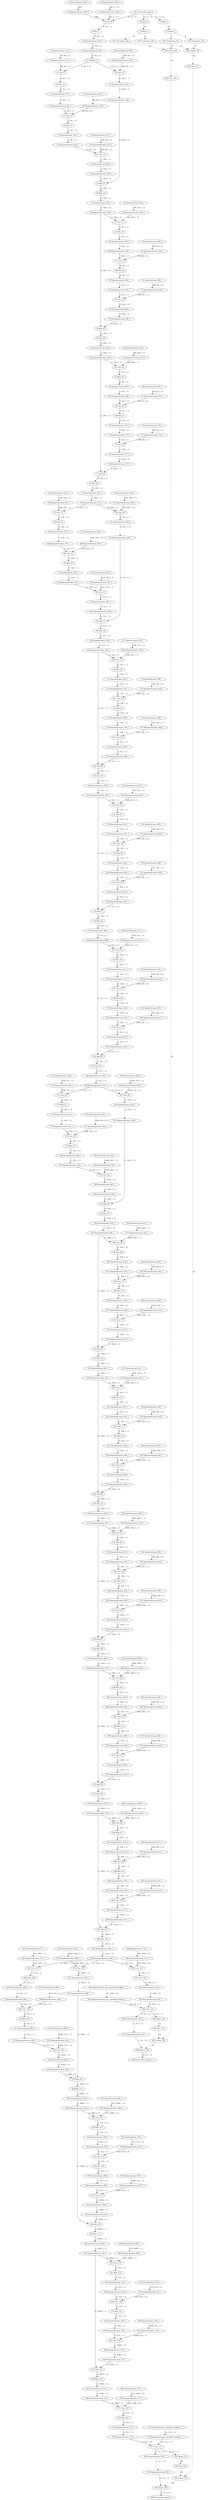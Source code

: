 strict digraph  {
"0 Shape_0" [id=0, type=Shape];
"1 Gather_2" [id=1, type=Gather];
"2 Shape_3" [id=2, type=Shape];
"3 Gather_5" [id=3, type=Gather];
"4 QuantizeLinear_549_1" [id=4, type=QuantizeLinear];
"5 DequantizeLinear_549_1" [id=5, type=DequantizeLinear];
"6 QuantizeLinear_548_1" [id=6, type=QuantizeLinear];
"7 DequantizeLinear_548_1" [id=7, type=DequantizeLinear];
"8 Conv_6" [id=8, type=Conv];
"9 Relu_7" [id=9, type=Relu];
"10 QuantizeLinear_343_1" [id=10, type=QuantizeLinear];
"11 DequantizeLinear_343_1" [id=11, type=DequantizeLinear];
"12 MaxPool_8" [id=12, type=MaxPool];
"13 QuantizeLinear_551_1" [id=13, type=QuantizeLinear];
"14 DequantizeLinear_551_1" [id=14, type=DequantizeLinear];
"15 Conv_9" [id=15, type=Conv];
"16 Relu_10" [id=16, type=Relu];
"17 QuantizeLinear_347_1" [id=17, type=QuantizeLinear];
"18 DequantizeLinear_347_1" [id=18, type=DequantizeLinear];
"19 QuantizeLinear_554_1" [id=19, type=QuantizeLinear];
"20 DequantizeLinear_554_1" [id=20, type=DequantizeLinear];
"21 Conv_11" [id=21, type=Conv];
"22 Relu_12" [id=22, type=Relu];
"23 QuantizeLinear_350_1" [id=23, type=QuantizeLinear];
"24 DequantizeLinear_350_1" [id=24, type=DequantizeLinear];
"25 QuantizeLinear_557_1" [id=25, type=QuantizeLinear];
"26 DequantizeLinear_557_1" [id=26, type=DequantizeLinear];
"27 Conv_13" [id=27, type=Conv];
"28 QuantizeLinear_560_1" [id=28, type=QuantizeLinear];
"29 DequantizeLinear_560_1" [id=29, type=DequantizeLinear];
"30 Conv_14" [id=30, type=Conv];
"31 QuantizeLinear_556_1" [id=31, type=QuantizeLinear];
"32 DequantizeLinear_556_1" [id=32, type=DequantizeLinear];
"33 QuantizeLinear_559_1" [id=33, type=QuantizeLinear];
"34 DequantizeLinear_559_1" [id=34, type=DequantizeLinear];
"35 Add_15" [id=35, type=Add];
"36 Relu_16" [id=36, type=Relu];
"37 QuantizeLinear_356_1" [id=37, type=QuantizeLinear];
"38 DequantizeLinear_356_1" [id=38, type=DequantizeLinear];
"39 QuantizeLinear_563_1" [id=39, type=QuantizeLinear];
"40 DequantizeLinear_563_1" [id=40, type=DequantizeLinear];
"41 Conv_17" [id=41, type=Conv];
"42 Relu_18" [id=42, type=Relu];
"43 QuantizeLinear_359_1" [id=43, type=QuantizeLinear];
"44 DequantizeLinear_359_1" [id=44, type=DequantizeLinear];
"45 QuantizeLinear_566_1" [id=45, type=QuantizeLinear];
"46 DequantizeLinear_566_1" [id=46, type=DequantizeLinear];
"47 Conv_19" [id=47, type=Conv];
"48 Relu_20" [id=48, type=Relu];
"49 QuantizeLinear_362_1" [id=49, type=QuantizeLinear];
"50 DequantizeLinear_362_1" [id=50, type=DequantizeLinear];
"51 QuantizeLinear_569_1" [id=51, type=QuantizeLinear];
"52 DequantizeLinear_569_1" [id=52, type=DequantizeLinear];
"53 Conv_21" [id=53, type=Conv];
"54 QuantizeLinear_568_1" [id=54, type=QuantizeLinear];
"55 DequantizeLinear_568_1" [id=55, type=DequantizeLinear];
"56 Add_22" [id=56, type=Add];
"57 Relu_23" [id=57, type=Relu];
"58 QuantizeLinear_366_1" [id=58, type=QuantizeLinear];
"59 DequantizeLinear_366_1" [id=59, type=DequantizeLinear];
"60 QuantizeLinear_572_1" [id=60, type=QuantizeLinear];
"61 DequantizeLinear_572_1" [id=61, type=DequantizeLinear];
"62 Conv_24" [id=62, type=Conv];
"63 Relu_25" [id=63, type=Relu];
"64 QuantizeLinear_369_1" [id=64, type=QuantizeLinear];
"65 DequantizeLinear_369_1" [id=65, type=DequantizeLinear];
"66 QuantizeLinear_575_1" [id=66, type=QuantizeLinear];
"67 DequantizeLinear_575_1" [id=67, type=DequantizeLinear];
"68 Conv_26" [id=68, type=Conv];
"69 Relu_27" [id=69, type=Relu];
"70 QuantizeLinear_372_1" [id=70, type=QuantizeLinear];
"71 DequantizeLinear_372_1" [id=71, type=DequantizeLinear];
"72 QuantizeLinear_578_1" [id=72, type=QuantizeLinear];
"73 DequantizeLinear_578_1" [id=73, type=DequantizeLinear];
"74 Conv_28" [id=74, type=Conv];
"75 QuantizeLinear_577_1" [id=75, type=QuantizeLinear];
"76 DequantizeLinear_577_1" [id=76, type=DequantizeLinear];
"77 Add_29" [id=77, type=Add];
"78 Relu_30" [id=78, type=Relu];
"79 QuantizeLinear_376_1" [id=79, type=QuantizeLinear];
"80 DequantizeLinear_376_1" [id=80, type=DequantizeLinear];
"81 QuantizeLinear_581_1" [id=81, type=QuantizeLinear];
"82 DequantizeLinear_581_1" [id=82, type=DequantizeLinear];
"83 Conv_31" [id=83, type=Conv];
"84 Relu_32" [id=84, type=Relu];
"85 QuantizeLinear_379_1" [id=85, type=QuantizeLinear];
"86 DequantizeLinear_379_1" [id=86, type=DequantizeLinear];
"87 QuantizeLinear_584_1" [id=87, type=QuantizeLinear];
"88 DequantizeLinear_584_1" [id=88, type=DequantizeLinear];
"89 Conv_33" [id=89, type=Conv];
"90 Relu_34" [id=90, type=Relu];
"91 QuantizeLinear_382_1" [id=91, type=QuantizeLinear];
"92 DequantizeLinear_382_1" [id=92, type=DequantizeLinear];
"93 QuantizeLinear_587_1" [id=93, type=QuantizeLinear];
"94 DequantizeLinear_587_1" [id=94, type=DequantizeLinear];
"95 Conv_35" [id=95, type=Conv];
"96 QuantizeLinear_590_1" [id=96, type=QuantizeLinear];
"97 DequantizeLinear_590_1" [id=97, type=DequantizeLinear];
"98 Conv_36" [id=98, type=Conv];
"99 QuantizeLinear_586_1" [id=99, type=QuantizeLinear];
"100 DequantizeLinear_586_1" [id=100, type=DequantizeLinear];
"101 QuantizeLinear_589_1" [id=101, type=QuantizeLinear];
"102 DequantizeLinear_589_1" [id=102, type=DequantizeLinear];
"103 Add_37" [id=103, type=Add];
"104 Relu_38" [id=104, type=Relu];
"105 QuantizeLinear_388_1" [id=105, type=QuantizeLinear];
"106 DequantizeLinear_388_1" [id=106, type=DequantizeLinear];
"107 QuantizeLinear_593_1" [id=107, type=QuantizeLinear];
"108 DequantizeLinear_593_1" [id=108, type=DequantizeLinear];
"109 Conv_39" [id=109, type=Conv];
"110 Relu_40" [id=110, type=Relu];
"111 QuantizeLinear_391_1" [id=111, type=QuantizeLinear];
"112 DequantizeLinear_391_1" [id=112, type=DequantizeLinear];
"113 QuantizeLinear_596_1" [id=113, type=QuantizeLinear];
"114 DequantizeLinear_596_1" [id=114, type=DequantizeLinear];
"115 Conv_41" [id=115, type=Conv];
"116 Relu_42" [id=116, type=Relu];
"117 QuantizeLinear_394_1" [id=117, type=QuantizeLinear];
"118 DequantizeLinear_394_1" [id=118, type=DequantizeLinear];
"119 QuantizeLinear_599_1" [id=119, type=QuantizeLinear];
"120 DequantizeLinear_599_1" [id=120, type=DequantizeLinear];
"121 Conv_43" [id=121, type=Conv];
"122 QuantizeLinear_598_1" [id=122, type=QuantizeLinear];
"123 DequantizeLinear_598_1" [id=123, type=DequantizeLinear];
"124 Add_44" [id=124, type=Add];
"125 Relu_45" [id=125, type=Relu];
"126 QuantizeLinear_398_1" [id=126, type=QuantizeLinear];
"127 DequantizeLinear_398_1" [id=127, type=DequantizeLinear];
"128 QuantizeLinear_602_1" [id=128, type=QuantizeLinear];
"129 DequantizeLinear_602_1" [id=129, type=DequantizeLinear];
"130 Conv_46" [id=130, type=Conv];
"131 Relu_47" [id=131, type=Relu];
"132 QuantizeLinear_401_1" [id=132, type=QuantizeLinear];
"133 DequantizeLinear_401_1" [id=133, type=DequantizeLinear];
"134 QuantizeLinear_605_1" [id=134, type=QuantizeLinear];
"135 DequantizeLinear_605_1" [id=135, type=DequantizeLinear];
"136 Conv_48" [id=136, type=Conv];
"137 Relu_49" [id=137, type=Relu];
"138 QuantizeLinear_404_1" [id=138, type=QuantizeLinear];
"139 DequantizeLinear_404_1" [id=139, type=DequantizeLinear];
"140 QuantizeLinear_608_1" [id=140, type=QuantizeLinear];
"141 DequantizeLinear_608_1" [id=141, type=DequantizeLinear];
"142 Conv_50" [id=142, type=Conv];
"143 QuantizeLinear_607_1" [id=143, type=QuantizeLinear];
"144 DequantizeLinear_607_1" [id=144, type=DequantizeLinear];
"145 Add_51" [id=145, type=Add];
"146 Relu_52" [id=146, type=Relu];
"147 QuantizeLinear_408_1" [id=147, type=QuantizeLinear];
"148 DequantizeLinear_408_1" [id=148, type=DequantizeLinear];
"149 QuantizeLinear_611_1" [id=149, type=QuantizeLinear];
"150 DequantizeLinear_611_1" [id=150, type=DequantizeLinear];
"151 Conv_53" [id=151, type=Conv];
"152 Relu_54" [id=152, type=Relu];
"153 QuantizeLinear_411_1" [id=153, type=QuantizeLinear];
"154 DequantizeLinear_411_1" [id=154, type=DequantizeLinear];
"155 QuantizeLinear_614_1" [id=155, type=QuantizeLinear];
"156 DequantizeLinear_614_1" [id=156, type=DequantizeLinear];
"157 Conv_55" [id=157, type=Conv];
"158 Relu_56" [id=158, type=Relu];
"159 QuantizeLinear_414_1" [id=159, type=QuantizeLinear];
"160 DequantizeLinear_414_1" [id=160, type=DequantizeLinear];
"161 QuantizeLinear_617_1" [id=161, type=QuantizeLinear];
"162 DequantizeLinear_617_1" [id=162, type=DequantizeLinear];
"163 Conv_57" [id=163, type=Conv];
"164 QuantizeLinear_616_1" [id=164, type=QuantizeLinear];
"165 DequantizeLinear_616_1" [id=165, type=DequantizeLinear];
"166 Add_58" [id=166, type=Add];
"167 Relu_59" [id=167, type=Relu];
"168 QuantizeLinear_418_1" [id=168, type=QuantizeLinear];
"169 DequantizeLinear_418_1" [id=169, type=DequantizeLinear];
"170 QuantizeLinear_620_1" [id=170, type=QuantizeLinear];
"171 DequantizeLinear_620_1" [id=171, type=DequantizeLinear];
"172 Conv_60" [id=172, type=Conv];
"173 Relu_61" [id=173, type=Relu];
"174 QuantizeLinear_421_1" [id=174, type=QuantizeLinear];
"175 DequantizeLinear_421_1" [id=175, type=DequantizeLinear];
"176 QuantizeLinear_623_1" [id=176, type=QuantizeLinear];
"177 DequantizeLinear_623_1" [id=177, type=DequantizeLinear];
"178 Conv_62" [id=178, type=Conv];
"179 Relu_63" [id=179, type=Relu];
"180 QuantizeLinear_424_1" [id=180, type=QuantizeLinear];
"181 DequantizeLinear_424_1" [id=181, type=DequantizeLinear];
"182 QuantizeLinear_626_1" [id=182, type=QuantizeLinear];
"183 DequantizeLinear_626_1" [id=183, type=DequantizeLinear];
"184 Conv_64" [id=184, type=Conv];
"185 QuantizeLinear_629_1" [id=185, type=QuantizeLinear];
"186 DequantizeLinear_629_1" [id=186, type=DequantizeLinear];
"187 Conv_65" [id=187, type=Conv];
"188 QuantizeLinear_625_1" [id=188, type=QuantizeLinear];
"189 DequantizeLinear_625_1" [id=189, type=DequantizeLinear];
"190 QuantizeLinear_628_1" [id=190, type=QuantizeLinear];
"191 DequantizeLinear_628_1" [id=191, type=DequantizeLinear];
"192 Add_66" [id=192, type=Add];
"193 Relu_67" [id=193, type=Relu];
"194 QuantizeLinear_430_1" [id=194, type=QuantizeLinear];
"195 DequantizeLinear_430_1" [id=195, type=DequantizeLinear];
"196 QuantizeLinear_632_1" [id=196, type=QuantizeLinear];
"197 DequantizeLinear_632_1" [id=197, type=DequantizeLinear];
"198 Conv_68" [id=198, type=Conv];
"199 Relu_69" [id=199, type=Relu];
"200 QuantizeLinear_433_1" [id=200, type=QuantizeLinear];
"201 DequantizeLinear_433_1" [id=201, type=DequantizeLinear];
"202 QuantizeLinear_635_1" [id=202, type=QuantizeLinear];
"203 DequantizeLinear_635_1" [id=203, type=DequantizeLinear];
"204 Conv_70" [id=204, type=Conv];
"205 Relu_71" [id=205, type=Relu];
"206 QuantizeLinear_436_1" [id=206, type=QuantizeLinear];
"207 DequantizeLinear_436_1" [id=207, type=DequantizeLinear];
"208 QuantizeLinear_638_1" [id=208, type=QuantizeLinear];
"209 DequantizeLinear_638_1" [id=209, type=DequantizeLinear];
"210 Conv_72" [id=210, type=Conv];
"211 QuantizeLinear_637_1" [id=211, type=QuantizeLinear];
"212 DequantizeLinear_637_1" [id=212, type=DequantizeLinear];
"213 Add_73" [id=213, type=Add];
"214 Relu_74" [id=214, type=Relu];
"215 QuantizeLinear_440_1" [id=215, type=QuantizeLinear];
"216 DequantizeLinear_440_1" [id=216, type=DequantizeLinear];
"217 QuantizeLinear_641_1" [id=217, type=QuantizeLinear];
"218 DequantizeLinear_641_1" [id=218, type=DequantizeLinear];
"219 Conv_75" [id=219, type=Conv];
"220 Relu_76" [id=220, type=Relu];
"221 QuantizeLinear_443_1" [id=221, type=QuantizeLinear];
"222 DequantizeLinear_443_1" [id=222, type=DequantizeLinear];
"223 QuantizeLinear_644_1" [id=223, type=QuantizeLinear];
"224 DequantizeLinear_644_1" [id=224, type=DequantizeLinear];
"225 Conv_77" [id=225, type=Conv];
"226 Relu_78" [id=226, type=Relu];
"227 QuantizeLinear_446_1" [id=227, type=QuantizeLinear];
"228 DequantizeLinear_446_1" [id=228, type=DequantizeLinear];
"229 QuantizeLinear_647_1" [id=229, type=QuantizeLinear];
"230 DequantizeLinear_647_1" [id=230, type=DequantizeLinear];
"231 Conv_79" [id=231, type=Conv];
"232 QuantizeLinear_646_1" [id=232, type=QuantizeLinear];
"233 DequantizeLinear_646_1" [id=233, type=DequantizeLinear];
"234 Add_80" [id=234, type=Add];
"235 Relu_81" [id=235, type=Relu];
"236 QuantizeLinear_450_1" [id=236, type=QuantizeLinear];
"237 DequantizeLinear_450_1" [id=237, type=DequantizeLinear];
"238 QuantizeLinear_650_1" [id=238, type=QuantizeLinear];
"239 DequantizeLinear_650_1" [id=239, type=DequantizeLinear];
"240 Conv_82" [id=240, type=Conv];
"241 Relu_83" [id=241, type=Relu];
"242 QuantizeLinear_453_1" [id=242, type=QuantizeLinear];
"243 DequantizeLinear_453_1" [id=243, type=DequantizeLinear];
"244 QuantizeLinear_653_1" [id=244, type=QuantizeLinear];
"245 DequantizeLinear_653_1" [id=245, type=DequantizeLinear];
"246 Conv_84" [id=246, type=Conv];
"247 Relu_85" [id=247, type=Relu];
"248 QuantizeLinear_456_1" [id=248, type=QuantizeLinear];
"249 DequantizeLinear_456_1" [id=249, type=DequantizeLinear];
"250 QuantizeLinear_656_1" [id=250, type=QuantizeLinear];
"251 DequantizeLinear_656_1" [id=251, type=DequantizeLinear];
"252 Conv_86" [id=252, type=Conv];
"253 QuantizeLinear_655_1" [id=253, type=QuantizeLinear];
"254 DequantizeLinear_655_1" [id=254, type=DequantizeLinear];
"255 Add_87" [id=255, type=Add];
"256 Relu_88" [id=256, type=Relu];
"257 QuantizeLinear_460_1" [id=257, type=QuantizeLinear];
"258 DequantizeLinear_460_1" [id=258, type=DequantizeLinear];
"259 QuantizeLinear_659_1" [id=259, type=QuantizeLinear];
"260 DequantizeLinear_659_1" [id=260, type=DequantizeLinear];
"261 Conv_89" [id=261, type=Conv];
"262 Relu_90" [id=262, type=Relu];
"263 QuantizeLinear_463_1" [id=263, type=QuantizeLinear];
"264 DequantizeLinear_463_1" [id=264, type=DequantizeLinear];
"265 QuantizeLinear_662_1" [id=265, type=QuantizeLinear];
"266 DequantizeLinear_662_1" [id=266, type=DequantizeLinear];
"267 Conv_91" [id=267, type=Conv];
"268 Relu_92" [id=268, type=Relu];
"269 QuantizeLinear_466_1" [id=269, type=QuantizeLinear];
"270 DequantizeLinear_466_1" [id=270, type=DequantizeLinear];
"271 QuantizeLinear_665_1" [id=271, type=QuantizeLinear];
"272 DequantizeLinear_665_1" [id=272, type=DequantizeLinear];
"273 Conv_93" [id=273, type=Conv];
"274 QuantizeLinear_664_1" [id=274, type=QuantizeLinear];
"275 DequantizeLinear_664_1" [id=275, type=DequantizeLinear];
"276 Add_94" [id=276, type=Add];
"277 Relu_95" [id=277, type=Relu];
"278 QuantizeLinear_470_1" [id=278, type=QuantizeLinear];
"279 DequantizeLinear_470_1" [id=279, type=DequantizeLinear];
"280 QuantizeLinear_668_1" [id=280, type=QuantizeLinear];
"281 DequantizeLinear_668_1" [id=281, type=DequantizeLinear];
"282 Conv_96" [id=282, type=Conv];
"283 Relu_97" [id=283, type=Relu];
"284 QuantizeLinear_473_1" [id=284, type=QuantizeLinear];
"285 DequantizeLinear_473_1" [id=285, type=DequantizeLinear];
"286 QuantizeLinear_671_1" [id=286, type=QuantizeLinear];
"287 DequantizeLinear_671_1" [id=287, type=DequantizeLinear];
"288 Conv_98" [id=288, type=Conv];
"289 Relu_99" [id=289, type=Relu];
"290 QuantizeLinear_476_1" [id=290, type=QuantizeLinear];
"291 DequantizeLinear_476_1" [id=291, type=DequantizeLinear];
"292 QuantizeLinear_674_1" [id=292, type=QuantizeLinear];
"293 DequantizeLinear_674_1" [id=293, type=DequantizeLinear];
"294 Conv_100" [id=294, type=Conv];
"295 QuantizeLinear_673_1" [id=295, type=QuantizeLinear];
"296 DequantizeLinear_673_1" [id=296, type=DequantizeLinear];
"297 Add_101" [id=297, type=Add];
"298 Relu_102" [id=298, type=Relu];
"299 QuantizeLinear_480_1" [id=299, type=QuantizeLinear];
"300 DequantizeLinear_480_1" [id=300, type=DequantizeLinear];
"301 QuantizeLinear_677_1" [id=301, type=QuantizeLinear];
"302 DequantizeLinear_677_1" [id=302, type=DequantizeLinear];
"303 Conv_103" [id=303, type=Conv];
"304 Relu_104" [id=304, type=Relu];
"305 QuantizeLinear_483_1" [id=305, type=QuantizeLinear];
"306 DequantizeLinear_483_1" [id=306, type=DequantizeLinear];
"307 QuantizeLinear_680_1" [id=307, type=QuantizeLinear];
"308 DequantizeLinear_680_1" [id=308, type=DequantizeLinear];
"309 Conv_105" [id=309, type=Conv];
"310 Relu_106" [id=310, type=Relu];
"311 QuantizeLinear_486_1" [id=311, type=QuantizeLinear];
"312 DequantizeLinear_486_1" [id=312, type=DequantizeLinear];
"313 QuantizeLinear_683_1" [id=313, type=QuantizeLinear];
"314 DequantizeLinear_683_1" [id=314, type=DequantizeLinear];
"315 Conv_107" [id=315, type=Conv];
"316 QuantizeLinear_686_1" [id=316, type=QuantizeLinear];
"317 DequantizeLinear_686_1" [id=317, type=DequantizeLinear];
"318 Conv_108" [id=318, type=Conv];
"319 QuantizeLinear_682_1" [id=319, type=QuantizeLinear];
"320 DequantizeLinear_682_1" [id=320, type=DequantizeLinear];
"321 QuantizeLinear_685_1" [id=321, type=QuantizeLinear];
"322 DequantizeLinear_685_1" [id=322, type=DequantizeLinear];
"323 Add_109" [id=323, type=Add];
"324 Relu_110" [id=324, type=Relu];
"325 QuantizeLinear_492_1" [id=325, type=QuantizeLinear];
"326 DequantizeLinear_492_1" [id=326, type=DequantizeLinear];
"327 QuantizeLinear_689_1" [id=327, type=QuantizeLinear];
"328 DequantizeLinear_689_1" [id=328, type=DequantizeLinear];
"329 Conv_111" [id=329, type=Conv];
"330 Relu_112" [id=330, type=Relu];
"331 QuantizeLinear_495_1" [id=331, type=QuantizeLinear];
"332 DequantizeLinear_495_1" [id=332, type=DequantizeLinear];
"333 QuantizeLinear_692_1" [id=333, type=QuantizeLinear];
"334 DequantizeLinear_692_1" [id=334, type=DequantizeLinear];
"335 Conv_113" [id=335, type=Conv];
"336 Relu_114" [id=336, type=Relu];
"337 QuantizeLinear_498_1" [id=337, type=QuantizeLinear];
"338 DequantizeLinear_498_1" [id=338, type=DequantizeLinear];
"339 QuantizeLinear_695_1" [id=339, type=QuantizeLinear];
"340 DequantizeLinear_695_1" [id=340, type=DequantizeLinear];
"341 Conv_115" [id=341, type=Conv];
"342 QuantizeLinear_694_1" [id=342, type=QuantizeLinear];
"343 DequantizeLinear_694_1" [id=343, type=DequantizeLinear];
"344 Add_116" [id=344, type=Add];
"345 Relu_117" [id=345, type=Relu];
"346 QuantizeLinear_502_1" [id=346, type=QuantizeLinear];
"347 DequantizeLinear_502_1" [id=347, type=DequantizeLinear];
"348 QuantizeLinear_698_1" [id=348, type=QuantizeLinear];
"349 DequantizeLinear_698_1" [id=349, type=DequantizeLinear];
"350 Conv_118" [id=350, type=Conv];
"351 Relu_119" [id=351, type=Relu];
"352 QuantizeLinear_505_1" [id=352, type=QuantizeLinear];
"353 DequantizeLinear_505_1" [id=353, type=DequantizeLinear];
"354 QuantizeLinear_701_1" [id=354, type=QuantizeLinear];
"355 DequantizeLinear_701_1" [id=355, type=DequantizeLinear];
"356 Conv_120" [id=356, type=Conv];
"357 Relu_121" [id=357, type=Relu];
"358 QuantizeLinear_508_1" [id=358, type=QuantizeLinear];
"359 DequantizeLinear_508_1" [id=359, type=DequantizeLinear];
"360 QuantizeLinear_704_1" [id=360, type=QuantizeLinear];
"361 DequantizeLinear_704_1" [id=361, type=DequantizeLinear];
"362 Conv_122" [id=362, type=Conv];
"363 QuantizeLinear_703_1" [id=363, type=QuantizeLinear];
"364 DequantizeLinear_703_1" [id=364, type=DequantizeLinear];
"365 Add_123" [id=365, type=Add];
"366 Relu_124" [id=366, type=Relu];
"367 QuantizeLinear_512_1" [id=367, type=QuantizeLinear];
"368 DequantizeLinear_512_1" [id=368, type=DequantizeLinear];
"369 QuantizeLinear_707_1" [id=369, type=QuantizeLinear];
"370 DequantizeLinear_707_1" [id=370, type=DequantizeLinear];
"371 Conv_125" [id=371, type=Conv];
"372 Relu_126" [id=372, type=Relu];
"373 QuantizeLinear_515_1" [id=373, type=QuantizeLinear];
"374 DequantizeLinear_515_1" [id=374, type=DequantizeLinear];
"375 QuantizeLinear_classifier.4.weight_1" [id=375, type=QuantizeLinear];
"376 DequantizeLinear_classifier.4.weight_1" [id=376, type=DequantizeLinear];
"377 Conv_127" [id=377, type=Conv];
"378 Unsqueeze_128" [id=378, type=Unsqueeze];
"379 Unsqueeze_129" [id=379, type=Unsqueeze];
"380 Concat_130" [id=380, type=Concat];
"381 QuantizeLinear_516_1" [id=381, type=QuantizeLinear];
"382 DequantizeLinear_516_1" [id=382, type=DequantizeLinear];
"383 Shape_132" [id=383, type=Shape];
"384 Slice_136" [id=384, type=Slice];
"385 Cast_137" [id=385, type=Cast];
"386 Concat_138" [id=386, type=Concat];
"387 Resize_140" [id=387, type=Resize];
"388 QuantizeLinear_710_1" [id=388, type=QuantizeLinear];
"389 DequantizeLinear_710_1" [id=389, type=DequantizeLinear];
"390 Conv_141" [id=390, type=Conv];
"391 Relu_142" [id=391, type=Relu];
"392 QuantizeLinear_532_1" [id=392, type=QuantizeLinear];
"393 DequantizeLinear_532_1" [id=393, type=DequantizeLinear];
"394 QuantizeLinear_aux_classifier.4.weight_1" [id=394, type=QuantizeLinear];
"395 DequantizeLinear_aux_classifier.4.weight_1" [id=395, type=DequantizeLinear];
"396 Conv_143" [id=396, type=Conv];
"397 Unsqueeze_144" [id=397, type=Unsqueeze];
"398 Unsqueeze_145" [id=398, type=Unsqueeze];
"399 Concat_146" [id=399, type=Concat];
"400 QuantizeLinear_533_1" [id=400, type=QuantizeLinear];
"401 DequantizeLinear_533_1" [id=401, type=DequantizeLinear];
"402 Shape_148" [id=402, type=Shape];
"403 Slice_152" [id=403, type=Slice];
"404 Cast_153" [id=404, type=Cast];
"405 Concat_154" [id=405, type=Concat];
"406 Resize_156" [id=406, type=Resize];
"407 nncf_model_input_0" [id=407, type=nncf_model_input];
"408 nncf_model_output_0" [id=408, type=nncf_model_output];
"409 nncf_model_output_1" [id=409, type=nncf_model_output];
"0 Shape_0" -> "1 Gather_2"  [label="[4]", style=dashed];
"1 Gather_2" -> "378 Unsqueeze_128"  [label="[]", style=dashed];
"1 Gather_2" -> "397 Unsqueeze_144"  [label="[]", style=dashed];
"2 Shape_3" -> "3 Gather_5"  [label="[4]", style=dashed];
"3 Gather_5" -> "379 Unsqueeze_129"  [label="[]", style=dashed];
"3 Gather_5" -> "398 Unsqueeze_145"  [label="[]", style=dashed];
"4 QuantizeLinear_549_1" -> "5 DequantizeLinear_549_1"  [label="[64]", style=dashed];
"5 DequantizeLinear_549_1" -> "8 Conv_6"  [label="[64]", style=solid];
"6 QuantizeLinear_548_1" -> "7 DequantizeLinear_548_1"  [label="[64, 3, 7, 7]", style=dashed];
"7 DequantizeLinear_548_1" -> "8 Conv_6"  [label="[64, 3, 7, 7]", style=solid];
"8 Conv_6" -> "9 Relu_7"  [label="[1, 64, 1, 1]", style=solid];
"9 Relu_7" -> "10 QuantizeLinear_343_1"  [label="[1, 64, 1, 1]", style=solid];
"10 QuantizeLinear_343_1" -> "11 DequantizeLinear_343_1"  [label="[1, 64, 1, 1]", style=dashed];
"11 DequantizeLinear_343_1" -> "12 MaxPool_8"  [label="[1, 64, 1, 1]", style=solid];
"12 MaxPool_8" -> "15 Conv_9"  [label="[1, 64, 1, 1]", style=solid];
"12 MaxPool_8" -> "30 Conv_14"  [label="[1, 64, 1, 1]", style=solid];
"13 QuantizeLinear_551_1" -> "14 DequantizeLinear_551_1"  [label="[64, 64, 1, 1]", style=dashed];
"14 DequantizeLinear_551_1" -> "15 Conv_9"  [label="[64, 64, 1, 1]", style=solid];
"15 Conv_9" -> "16 Relu_10"  [label="[1, 64, 1, 1]", style=solid];
"16 Relu_10" -> "17 QuantizeLinear_347_1"  [label="[1, 64, 1, 1]", style=solid];
"17 QuantizeLinear_347_1" -> "18 DequantizeLinear_347_1"  [label="[1, 64, 1, 1]", style=dashed];
"18 DequantizeLinear_347_1" -> "21 Conv_11"  [label="[1, 64, 1, 1]", style=solid];
"19 QuantizeLinear_554_1" -> "20 DequantizeLinear_554_1"  [label="[64, 64, 3, 3]", style=dashed];
"20 DequantizeLinear_554_1" -> "21 Conv_11"  [label="[64, 64, 3, 3]", style=solid];
"21 Conv_11" -> "22 Relu_12"  [label="[1, 64, 1, 1]", style=solid];
"22 Relu_12" -> "23 QuantizeLinear_350_1"  [label="[1, 64, 1, 1]", style=solid];
"23 QuantizeLinear_350_1" -> "24 DequantizeLinear_350_1"  [label="[1, 64, 1, 1]", style=dashed];
"24 DequantizeLinear_350_1" -> "27 Conv_13"  [label="[1, 64, 1, 1]", style=solid];
"25 QuantizeLinear_557_1" -> "26 DequantizeLinear_557_1"  [label="[256, 64, 1, 1]", style=dashed];
"26 DequantizeLinear_557_1" -> "27 Conv_13"  [label="[256, 64, 1, 1]", style=solid];
"27 Conv_13" -> "31 QuantizeLinear_556_1"  [label="[1, 256, 1, 1]", style=solid];
"28 QuantizeLinear_560_1" -> "29 DequantizeLinear_560_1"  [label="[256, 64, 1, 1]", style=dashed];
"29 DequantizeLinear_560_1" -> "30 Conv_14"  [label="[256, 64, 1, 1]", style=solid];
"30 Conv_14" -> "33 QuantizeLinear_559_1"  [label="[1, 256, 1, 1]", style=solid];
"31 QuantizeLinear_556_1" -> "32 DequantizeLinear_556_1"  [label="[1, 256, 1, 1]", style=dashed];
"32 DequantizeLinear_556_1" -> "35 Add_15"  [label="[1, 256, 1, 1]", style=solid];
"33 QuantizeLinear_559_1" -> "34 DequantizeLinear_559_1"  [label="[1, 256, 1, 1]", style=dashed];
"34 DequantizeLinear_559_1" -> "35 Add_15"  [label="[1, 256, 1, 1]", style=solid];
"35 Add_15" -> "36 Relu_16"  [label="[1, 256, 1, 1]", style=solid];
"36 Relu_16" -> "37 QuantizeLinear_356_1"  [label="[1, 256, 1, 1]", style=solid];
"37 QuantizeLinear_356_1" -> "38 DequantizeLinear_356_1"  [label="[1, 256, 1, 1]", style=dashed];
"38 DequantizeLinear_356_1" -> "41 Conv_17"  [label="[1, 256, 1, 1]", style=solid];
"38 DequantizeLinear_356_1" -> "56 Add_22"  [label="[1, 256, 1, 1]", style=solid];
"39 QuantizeLinear_563_1" -> "40 DequantizeLinear_563_1"  [label="[64, 256, 1, 1]", style=dashed];
"40 DequantizeLinear_563_1" -> "41 Conv_17"  [label="[64, 256, 1, 1]", style=solid];
"41 Conv_17" -> "42 Relu_18"  [label="[1, 64, 1, 1]", style=solid];
"42 Relu_18" -> "43 QuantizeLinear_359_1"  [label="[1, 64, 1, 1]", style=solid];
"43 QuantizeLinear_359_1" -> "44 DequantizeLinear_359_1"  [label="[1, 64, 1, 1]", style=dashed];
"44 DequantizeLinear_359_1" -> "47 Conv_19"  [label="[1, 64, 1, 1]", style=solid];
"45 QuantizeLinear_566_1" -> "46 DequantizeLinear_566_1"  [label="[64, 64, 3, 3]", style=dashed];
"46 DequantizeLinear_566_1" -> "47 Conv_19"  [label="[64, 64, 3, 3]", style=solid];
"47 Conv_19" -> "48 Relu_20"  [label="[1, 64, 1, 1]", style=solid];
"48 Relu_20" -> "49 QuantizeLinear_362_1"  [label="[1, 64, 1, 1]", style=solid];
"49 QuantizeLinear_362_1" -> "50 DequantizeLinear_362_1"  [label="[1, 64, 1, 1]", style=dashed];
"50 DequantizeLinear_362_1" -> "53 Conv_21"  [label="[1, 64, 1, 1]", style=solid];
"51 QuantizeLinear_569_1" -> "52 DequantizeLinear_569_1"  [label="[256, 64, 1, 1]", style=dashed];
"52 DequantizeLinear_569_1" -> "53 Conv_21"  [label="[256, 64, 1, 1]", style=solid];
"53 Conv_21" -> "54 QuantizeLinear_568_1"  [label="[1, 256, 1, 1]", style=solid];
"54 QuantizeLinear_568_1" -> "55 DequantizeLinear_568_1"  [label="[1, 256, 1, 1]", style=dashed];
"55 DequantizeLinear_568_1" -> "56 Add_22"  [label="[1, 256, 1, 1]", style=solid];
"56 Add_22" -> "57 Relu_23"  [label="[1, 256, 1, 1]", style=solid];
"57 Relu_23" -> "58 QuantizeLinear_366_1"  [label="[1, 256, 1, 1]", style=solid];
"58 QuantizeLinear_366_1" -> "59 DequantizeLinear_366_1"  [label="[1, 256, 1, 1]", style=dashed];
"59 DequantizeLinear_366_1" -> "62 Conv_24"  [label="[1, 256, 1, 1]", style=solid];
"59 DequantizeLinear_366_1" -> "77 Add_29"  [label="[1, 256, 1, 1]", style=solid];
"60 QuantizeLinear_572_1" -> "61 DequantizeLinear_572_1"  [label="[64, 256, 1, 1]", style=dashed];
"61 DequantizeLinear_572_1" -> "62 Conv_24"  [label="[64, 256, 1, 1]", style=solid];
"62 Conv_24" -> "63 Relu_25"  [label="[1, 64, 1, 1]", style=solid];
"63 Relu_25" -> "64 QuantizeLinear_369_1"  [label="[1, 64, 1, 1]", style=solid];
"64 QuantizeLinear_369_1" -> "65 DequantizeLinear_369_1"  [label="[1, 64, 1, 1]", style=dashed];
"65 DequantizeLinear_369_1" -> "68 Conv_26"  [label="[1, 64, 1, 1]", style=solid];
"66 QuantizeLinear_575_1" -> "67 DequantizeLinear_575_1"  [label="[64, 64, 3, 3]", style=dashed];
"67 DequantizeLinear_575_1" -> "68 Conv_26"  [label="[64, 64, 3, 3]", style=solid];
"68 Conv_26" -> "69 Relu_27"  [label="[1, 64, 1, 1]", style=solid];
"69 Relu_27" -> "70 QuantizeLinear_372_1"  [label="[1, 64, 1, 1]", style=solid];
"70 QuantizeLinear_372_1" -> "71 DequantizeLinear_372_1"  [label="[1, 64, 1, 1]", style=dashed];
"71 DequantizeLinear_372_1" -> "74 Conv_28"  [label="[1, 64, 1, 1]", style=solid];
"72 QuantizeLinear_578_1" -> "73 DequantizeLinear_578_1"  [label="[256, 64, 1, 1]", style=dashed];
"73 DequantizeLinear_578_1" -> "74 Conv_28"  [label="[256, 64, 1, 1]", style=solid];
"74 Conv_28" -> "75 QuantizeLinear_577_1"  [label="[1, 256, 1, 1]", style=solid];
"75 QuantizeLinear_577_1" -> "76 DequantizeLinear_577_1"  [label="[1, 256, 1, 1]", style=dashed];
"76 DequantizeLinear_577_1" -> "77 Add_29"  [label="[1, 256, 1, 1]", style=solid];
"77 Add_29" -> "78 Relu_30"  [label="[1, 256, 1, 1]", style=solid];
"78 Relu_30" -> "79 QuantizeLinear_376_1"  [label="[1, 256, 1, 1]", style=solid];
"79 QuantizeLinear_376_1" -> "80 DequantizeLinear_376_1"  [label="[1, 256, 1, 1]", style=dashed];
"80 DequantizeLinear_376_1" -> "83 Conv_31"  [label="[1, 256, 1, 1]", style=solid];
"80 DequantizeLinear_376_1" -> "98 Conv_36"  [label="[1, 256, 1, 1]", style=solid];
"81 QuantizeLinear_581_1" -> "82 DequantizeLinear_581_1"  [label="[128, 256, 1, 1]", style=dashed];
"82 DequantizeLinear_581_1" -> "83 Conv_31"  [label="[128, 256, 1, 1]", style=solid];
"83 Conv_31" -> "84 Relu_32"  [label="[1, 128, 1, 1]", style=solid];
"84 Relu_32" -> "85 QuantizeLinear_379_1"  [label="[1, 128, 1, 1]", style=solid];
"85 QuantizeLinear_379_1" -> "86 DequantizeLinear_379_1"  [label="[1, 128, 1, 1]", style=dashed];
"86 DequantizeLinear_379_1" -> "89 Conv_33"  [label="[1, 128, 1, 1]", style=solid];
"87 QuantizeLinear_584_1" -> "88 DequantizeLinear_584_1"  [label="[128, 128, 3, 3]", style=dashed];
"88 DequantizeLinear_584_1" -> "89 Conv_33"  [label="[128, 128, 3, 3]", style=solid];
"89 Conv_33" -> "90 Relu_34"  [label="[1, 128, 1, 1]", style=solid];
"90 Relu_34" -> "91 QuantizeLinear_382_1"  [label="[1, 128, 1, 1]", style=solid];
"91 QuantizeLinear_382_1" -> "92 DequantizeLinear_382_1"  [label="[1, 128, 1, 1]", style=dashed];
"92 DequantizeLinear_382_1" -> "95 Conv_35"  [label="[1, 128, 1, 1]", style=solid];
"93 QuantizeLinear_587_1" -> "94 DequantizeLinear_587_1"  [label="[512, 128, 1, 1]", style=dashed];
"94 DequantizeLinear_587_1" -> "95 Conv_35"  [label="[512, 128, 1, 1]", style=solid];
"95 Conv_35" -> "99 QuantizeLinear_586_1"  [label="[1, 512, 1, 1]", style=solid];
"96 QuantizeLinear_590_1" -> "97 DequantizeLinear_590_1"  [label="[512, 256, 1, 1]", style=dashed];
"97 DequantizeLinear_590_1" -> "98 Conv_36"  [label="[512, 256, 1, 1]", style=solid];
"98 Conv_36" -> "101 QuantizeLinear_589_1"  [label="[1, 512, 1, 1]", style=solid];
"99 QuantizeLinear_586_1" -> "100 DequantizeLinear_586_1"  [label="[1, 512, 1, 1]", style=dashed];
"100 DequantizeLinear_586_1" -> "103 Add_37"  [label="[1, 512, 1, 1]", style=solid];
"101 QuantizeLinear_589_1" -> "102 DequantizeLinear_589_1"  [label="[1, 512, 1, 1]", style=dashed];
"102 DequantizeLinear_589_1" -> "103 Add_37"  [label="[1, 512, 1, 1]", style=solid];
"103 Add_37" -> "104 Relu_38"  [label="[1, 512, 1, 1]", style=solid];
"104 Relu_38" -> "105 QuantizeLinear_388_1"  [label="[1, 512, 1, 1]", style=solid];
"105 QuantizeLinear_388_1" -> "106 DequantizeLinear_388_1"  [label="[1, 512, 1, 1]", style=dashed];
"106 DequantizeLinear_388_1" -> "109 Conv_39"  [label="[1, 512, 1, 1]", style=solid];
"106 DequantizeLinear_388_1" -> "124 Add_44"  [label="[1, 512, 1, 1]", style=solid];
"107 QuantizeLinear_593_1" -> "108 DequantizeLinear_593_1"  [label="[128, 512, 1, 1]", style=dashed];
"108 DequantizeLinear_593_1" -> "109 Conv_39"  [label="[128, 512, 1, 1]", style=solid];
"109 Conv_39" -> "110 Relu_40"  [label="[1, 128, 1, 1]", style=solid];
"110 Relu_40" -> "111 QuantizeLinear_391_1"  [label="[1, 128, 1, 1]", style=solid];
"111 QuantizeLinear_391_1" -> "112 DequantizeLinear_391_1"  [label="[1, 128, 1, 1]", style=dashed];
"112 DequantizeLinear_391_1" -> "115 Conv_41"  [label="[1, 128, 1, 1]", style=solid];
"113 QuantizeLinear_596_1" -> "114 DequantizeLinear_596_1"  [label="[128, 128, 3, 3]", style=dashed];
"114 DequantizeLinear_596_1" -> "115 Conv_41"  [label="[128, 128, 3, 3]", style=solid];
"115 Conv_41" -> "116 Relu_42"  [label="[1, 128, 1, 1]", style=solid];
"116 Relu_42" -> "117 QuantizeLinear_394_1"  [label="[1, 128, 1, 1]", style=solid];
"117 QuantizeLinear_394_1" -> "118 DequantizeLinear_394_1"  [label="[1, 128, 1, 1]", style=dashed];
"118 DequantizeLinear_394_1" -> "121 Conv_43"  [label="[1, 128, 1, 1]", style=solid];
"119 QuantizeLinear_599_1" -> "120 DequantizeLinear_599_1"  [label="[512, 128, 1, 1]", style=dashed];
"120 DequantizeLinear_599_1" -> "121 Conv_43"  [label="[512, 128, 1, 1]", style=solid];
"121 Conv_43" -> "122 QuantizeLinear_598_1"  [label="[1, 512, 1, 1]", style=solid];
"122 QuantizeLinear_598_1" -> "123 DequantizeLinear_598_1"  [label="[1, 512, 1, 1]", style=dashed];
"123 DequantizeLinear_598_1" -> "124 Add_44"  [label="[1, 512, 1, 1]", style=solid];
"124 Add_44" -> "125 Relu_45"  [label="[1, 512, 1, 1]", style=solid];
"125 Relu_45" -> "126 QuantizeLinear_398_1"  [label="[1, 512, 1, 1]", style=solid];
"126 QuantizeLinear_398_1" -> "127 DequantizeLinear_398_1"  [label="[1, 512, 1, 1]", style=dashed];
"127 DequantizeLinear_398_1" -> "130 Conv_46"  [label="[1, 512, 1, 1]", style=solid];
"127 DequantizeLinear_398_1" -> "145 Add_51"  [label="[1, 512, 1, 1]", style=solid];
"128 QuantizeLinear_602_1" -> "129 DequantizeLinear_602_1"  [label="[128, 512, 1, 1]", style=dashed];
"129 DequantizeLinear_602_1" -> "130 Conv_46"  [label="[128, 512, 1, 1]", style=solid];
"130 Conv_46" -> "131 Relu_47"  [label="[1, 128, 1, 1]", style=solid];
"131 Relu_47" -> "132 QuantizeLinear_401_1"  [label="[1, 128, 1, 1]", style=solid];
"132 QuantizeLinear_401_1" -> "133 DequantizeLinear_401_1"  [label="[1, 128, 1, 1]", style=dashed];
"133 DequantizeLinear_401_1" -> "136 Conv_48"  [label="[1, 128, 1, 1]", style=solid];
"134 QuantizeLinear_605_1" -> "135 DequantizeLinear_605_1"  [label="[128, 128, 3, 3]", style=dashed];
"135 DequantizeLinear_605_1" -> "136 Conv_48"  [label="[128, 128, 3, 3]", style=solid];
"136 Conv_48" -> "137 Relu_49"  [label="[1, 128, 1, 1]", style=solid];
"137 Relu_49" -> "138 QuantizeLinear_404_1"  [label="[1, 128, 1, 1]", style=solid];
"138 QuantizeLinear_404_1" -> "139 DequantizeLinear_404_1"  [label="[1, 128, 1, 1]", style=dashed];
"139 DequantizeLinear_404_1" -> "142 Conv_50"  [label="[1, 128, 1, 1]", style=solid];
"140 QuantizeLinear_608_1" -> "141 DequantizeLinear_608_1"  [label="[512, 128, 1, 1]", style=dashed];
"141 DequantizeLinear_608_1" -> "142 Conv_50"  [label="[512, 128, 1, 1]", style=solid];
"142 Conv_50" -> "143 QuantizeLinear_607_1"  [label="[1, 512, 1, 1]", style=solid];
"143 QuantizeLinear_607_1" -> "144 DequantizeLinear_607_1"  [label="[1, 512, 1, 1]", style=dashed];
"144 DequantizeLinear_607_1" -> "145 Add_51"  [label="[1, 512, 1, 1]", style=solid];
"145 Add_51" -> "146 Relu_52"  [label="[1, 512, 1, 1]", style=solid];
"146 Relu_52" -> "147 QuantizeLinear_408_1"  [label="[1, 512, 1, 1]", style=solid];
"147 QuantizeLinear_408_1" -> "148 DequantizeLinear_408_1"  [label="[1, 512, 1, 1]", style=dashed];
"148 DequantizeLinear_408_1" -> "151 Conv_53"  [label="[1, 512, 1, 1]", style=solid];
"148 DequantizeLinear_408_1" -> "166 Add_58"  [label="[1, 512, 1, 1]", style=solid];
"149 QuantizeLinear_611_1" -> "150 DequantizeLinear_611_1"  [label="[128, 512, 1, 1]", style=dashed];
"150 DequantizeLinear_611_1" -> "151 Conv_53"  [label="[128, 512, 1, 1]", style=solid];
"151 Conv_53" -> "152 Relu_54"  [label="[1, 128, 1, 1]", style=solid];
"152 Relu_54" -> "153 QuantizeLinear_411_1"  [label="[1, 128, 1, 1]", style=solid];
"153 QuantizeLinear_411_1" -> "154 DequantizeLinear_411_1"  [label="[1, 128, 1, 1]", style=dashed];
"154 DequantizeLinear_411_1" -> "157 Conv_55"  [label="[1, 128, 1, 1]", style=solid];
"155 QuantizeLinear_614_1" -> "156 DequantizeLinear_614_1"  [label="[128, 128, 3, 3]", style=dashed];
"156 DequantizeLinear_614_1" -> "157 Conv_55"  [label="[128, 128, 3, 3]", style=solid];
"157 Conv_55" -> "158 Relu_56"  [label="[1, 128, 1, 1]", style=solid];
"158 Relu_56" -> "159 QuantizeLinear_414_1"  [label="[1, 128, 1, 1]", style=solid];
"159 QuantizeLinear_414_1" -> "160 DequantizeLinear_414_1"  [label="[1, 128, 1, 1]", style=dashed];
"160 DequantizeLinear_414_1" -> "163 Conv_57"  [label="[1, 128, 1, 1]", style=solid];
"161 QuantizeLinear_617_1" -> "162 DequantizeLinear_617_1"  [label="[512, 128, 1, 1]", style=dashed];
"162 DequantizeLinear_617_1" -> "163 Conv_57"  [label="[512, 128, 1, 1]", style=solid];
"163 Conv_57" -> "164 QuantizeLinear_616_1"  [label="[1, 512, 1, 1]", style=solid];
"164 QuantizeLinear_616_1" -> "165 DequantizeLinear_616_1"  [label="[1, 512, 1, 1]", style=dashed];
"165 DequantizeLinear_616_1" -> "166 Add_58"  [label="[1, 512, 1, 1]", style=solid];
"166 Add_58" -> "167 Relu_59"  [label="[1, 512, 1, 1]", style=solid];
"167 Relu_59" -> "168 QuantizeLinear_418_1"  [label="[1, 512, 1, 1]", style=solid];
"168 QuantizeLinear_418_1" -> "169 DequantizeLinear_418_1"  [label="[1, 512, 1, 1]", style=dashed];
"169 DequantizeLinear_418_1" -> "172 Conv_60"  [label="[1, 512, 1, 1]", style=solid];
"169 DequantizeLinear_418_1" -> "187 Conv_65"  [label="[1, 512, 1, 1]", style=solid];
"170 QuantizeLinear_620_1" -> "171 DequantizeLinear_620_1"  [label="[256, 512, 1, 1]", style=dashed];
"171 DequantizeLinear_620_1" -> "172 Conv_60"  [label="[256, 512, 1, 1]", style=solid];
"172 Conv_60" -> "173 Relu_61"  [label="[1, 256, 1, 1]", style=solid];
"173 Relu_61" -> "174 QuantizeLinear_421_1"  [label="[1, 256, 1, 1]", style=solid];
"174 QuantizeLinear_421_1" -> "175 DequantizeLinear_421_1"  [label="[1, 256, 1, 1]", style=dashed];
"175 DequantizeLinear_421_1" -> "178 Conv_62"  [label="[1, 256, 1, 1]", style=solid];
"176 QuantizeLinear_623_1" -> "177 DequantizeLinear_623_1"  [label="[256, 256, 3, 3]", style=dashed];
"177 DequantizeLinear_623_1" -> "178 Conv_62"  [label="[256, 256, 3, 3]", style=solid];
"178 Conv_62" -> "179 Relu_63"  [label="[1, 256, 1, 1]", style=solid];
"179 Relu_63" -> "180 QuantizeLinear_424_1"  [label="[1, 256, 1, 1]", style=solid];
"180 QuantizeLinear_424_1" -> "181 DequantizeLinear_424_1"  [label="[1, 256, 1, 1]", style=dashed];
"181 DequantizeLinear_424_1" -> "184 Conv_64"  [label="[1, 256, 1, 1]", style=solid];
"182 QuantizeLinear_626_1" -> "183 DequantizeLinear_626_1"  [label="[1024, 256, 1, 1]", style=dashed];
"183 DequantizeLinear_626_1" -> "184 Conv_64"  [label="[1024, 256, 1, 1]", style=solid];
"184 Conv_64" -> "188 QuantizeLinear_625_1"  [label="[1, 1024, 1, 1]", style=solid];
"185 QuantizeLinear_629_1" -> "186 DequantizeLinear_629_1"  [label="[1024, 512, 1, 1]", style=dashed];
"186 DequantizeLinear_629_1" -> "187 Conv_65"  [label="[1024, 512, 1, 1]", style=solid];
"187 Conv_65" -> "190 QuantizeLinear_628_1"  [label="[1, 1024, 1, 1]", style=solid];
"188 QuantizeLinear_625_1" -> "189 DequantizeLinear_625_1"  [label="[1, 1024, 1, 1]", style=dashed];
"189 DequantizeLinear_625_1" -> "192 Add_66"  [label="[1, 1024, 1, 1]", style=solid];
"190 QuantizeLinear_628_1" -> "191 DequantizeLinear_628_1"  [label="[1, 1024, 1, 1]", style=dashed];
"191 DequantizeLinear_628_1" -> "192 Add_66"  [label="[1, 1024, 1, 1]", style=solid];
"192 Add_66" -> "193 Relu_67"  [label="[1, 1024, 1, 1]", style=solid];
"193 Relu_67" -> "194 QuantizeLinear_430_1"  [label="[1, 1024, 1, 1]", style=solid];
"194 QuantizeLinear_430_1" -> "195 DequantizeLinear_430_1"  [label="[1, 1024, 1, 1]", style=dashed];
"195 DequantizeLinear_430_1" -> "198 Conv_68"  [label="[1, 1024, 1, 1]", style=solid];
"195 DequantizeLinear_430_1" -> "213 Add_73"  [label="[1, 1024, 1, 1]", style=solid];
"196 QuantizeLinear_632_1" -> "197 DequantizeLinear_632_1"  [label="[256, 1024, 1, 1]", style=dashed];
"197 DequantizeLinear_632_1" -> "198 Conv_68"  [label="[256, 1024, 1, 1]", style=solid];
"198 Conv_68" -> "199 Relu_69"  [label="[1, 256, 1, 1]", style=solid];
"199 Relu_69" -> "200 QuantizeLinear_433_1"  [label="[1, 256, 1, 1]", style=solid];
"200 QuantizeLinear_433_1" -> "201 DequantizeLinear_433_1"  [label="[1, 256, 1, 1]", style=dashed];
"201 DequantizeLinear_433_1" -> "204 Conv_70"  [label="[1, 256, 1, 1]", style=solid];
"202 QuantizeLinear_635_1" -> "203 DequantizeLinear_635_1"  [label="[256, 256, 3, 3]", style=dashed];
"203 DequantizeLinear_635_1" -> "204 Conv_70"  [label="[256, 256, 3, 3]", style=solid];
"204 Conv_70" -> "205 Relu_71"  [label="[1, 256, 1, 1]", style=solid];
"205 Relu_71" -> "206 QuantizeLinear_436_1"  [label="[1, 256, 1, 1]", style=solid];
"206 QuantizeLinear_436_1" -> "207 DequantizeLinear_436_1"  [label="[1, 256, 1, 1]", style=dashed];
"207 DequantizeLinear_436_1" -> "210 Conv_72"  [label="[1, 256, 1, 1]", style=solid];
"208 QuantizeLinear_638_1" -> "209 DequantizeLinear_638_1"  [label="[1024, 256, 1, 1]", style=dashed];
"209 DequantizeLinear_638_1" -> "210 Conv_72"  [label="[1024, 256, 1, 1]", style=solid];
"210 Conv_72" -> "211 QuantizeLinear_637_1"  [label="[1, 1024, 1, 1]", style=solid];
"211 QuantizeLinear_637_1" -> "212 DequantizeLinear_637_1"  [label="[1, 1024, 1, 1]", style=dashed];
"212 DequantizeLinear_637_1" -> "213 Add_73"  [label="[1, 1024, 1, 1]", style=solid];
"213 Add_73" -> "214 Relu_74"  [label="[1, 1024, 1, 1]", style=solid];
"214 Relu_74" -> "215 QuantizeLinear_440_1"  [label="[1, 1024, 1, 1]", style=solid];
"215 QuantizeLinear_440_1" -> "216 DequantizeLinear_440_1"  [label="[1, 1024, 1, 1]", style=dashed];
"216 DequantizeLinear_440_1" -> "219 Conv_75"  [label="[1, 1024, 1, 1]", style=solid];
"216 DequantizeLinear_440_1" -> "234 Add_80"  [label="[1, 1024, 1, 1]", style=solid];
"217 QuantizeLinear_641_1" -> "218 DequantizeLinear_641_1"  [label="[256, 1024, 1, 1]", style=dashed];
"218 DequantizeLinear_641_1" -> "219 Conv_75"  [label="[256, 1024, 1, 1]", style=solid];
"219 Conv_75" -> "220 Relu_76"  [label="[1, 256, 1, 1]", style=solid];
"220 Relu_76" -> "221 QuantizeLinear_443_1"  [label="[1, 256, 1, 1]", style=solid];
"221 QuantizeLinear_443_1" -> "222 DequantizeLinear_443_1"  [label="[1, 256, 1, 1]", style=dashed];
"222 DequantizeLinear_443_1" -> "225 Conv_77"  [label="[1, 256, 1, 1]", style=solid];
"223 QuantizeLinear_644_1" -> "224 DequantizeLinear_644_1"  [label="[256, 256, 3, 3]", style=dashed];
"224 DequantizeLinear_644_1" -> "225 Conv_77"  [label="[256, 256, 3, 3]", style=solid];
"225 Conv_77" -> "226 Relu_78"  [label="[1, 256, 1, 1]", style=solid];
"226 Relu_78" -> "227 QuantizeLinear_446_1"  [label="[1, 256, 1, 1]", style=solid];
"227 QuantizeLinear_446_1" -> "228 DequantizeLinear_446_1"  [label="[1, 256, 1, 1]", style=dashed];
"228 DequantizeLinear_446_1" -> "231 Conv_79"  [label="[1, 256, 1, 1]", style=solid];
"229 QuantizeLinear_647_1" -> "230 DequantizeLinear_647_1"  [label="[1024, 256, 1, 1]", style=dashed];
"230 DequantizeLinear_647_1" -> "231 Conv_79"  [label="[1024, 256, 1, 1]", style=solid];
"231 Conv_79" -> "232 QuantizeLinear_646_1"  [label="[1, 1024, 1, 1]", style=solid];
"232 QuantizeLinear_646_1" -> "233 DequantizeLinear_646_1"  [label="[1, 1024, 1, 1]", style=dashed];
"233 DequantizeLinear_646_1" -> "234 Add_80"  [label="[1, 1024, 1, 1]", style=solid];
"234 Add_80" -> "235 Relu_81"  [label="[1, 1024, 1, 1]", style=solid];
"235 Relu_81" -> "236 QuantizeLinear_450_1"  [label="[1, 1024, 1, 1]", style=solid];
"236 QuantizeLinear_450_1" -> "237 DequantizeLinear_450_1"  [label="[1, 1024, 1, 1]", style=dashed];
"237 DequantizeLinear_450_1" -> "240 Conv_82"  [label="[1, 1024, 1, 1]", style=solid];
"237 DequantizeLinear_450_1" -> "255 Add_87"  [label="[1, 1024, 1, 1]", style=solid];
"238 QuantizeLinear_650_1" -> "239 DequantizeLinear_650_1"  [label="[256, 1024, 1, 1]", style=dashed];
"239 DequantizeLinear_650_1" -> "240 Conv_82"  [label="[256, 1024, 1, 1]", style=solid];
"240 Conv_82" -> "241 Relu_83"  [label="[1, 256, 1, 1]", style=solid];
"241 Relu_83" -> "242 QuantizeLinear_453_1"  [label="[1, 256, 1, 1]", style=solid];
"242 QuantizeLinear_453_1" -> "243 DequantizeLinear_453_1"  [label="[1, 256, 1, 1]", style=dashed];
"243 DequantizeLinear_453_1" -> "246 Conv_84"  [label="[1, 256, 1, 1]", style=solid];
"244 QuantizeLinear_653_1" -> "245 DequantizeLinear_653_1"  [label="[256, 256, 3, 3]", style=dashed];
"245 DequantizeLinear_653_1" -> "246 Conv_84"  [label="[256, 256, 3, 3]", style=solid];
"246 Conv_84" -> "247 Relu_85"  [label="[1, 256, 1, 1]", style=solid];
"247 Relu_85" -> "248 QuantizeLinear_456_1"  [label="[1, 256, 1, 1]", style=solid];
"248 QuantizeLinear_456_1" -> "249 DequantizeLinear_456_1"  [label="[1, 256, 1, 1]", style=dashed];
"249 DequantizeLinear_456_1" -> "252 Conv_86"  [label="[1, 256, 1, 1]", style=solid];
"250 QuantizeLinear_656_1" -> "251 DequantizeLinear_656_1"  [label="[1024, 256, 1, 1]", style=dashed];
"251 DequantizeLinear_656_1" -> "252 Conv_86"  [label="[1024, 256, 1, 1]", style=solid];
"252 Conv_86" -> "253 QuantizeLinear_655_1"  [label="[1, 1024, 1, 1]", style=solid];
"253 QuantizeLinear_655_1" -> "254 DequantizeLinear_655_1"  [label="[1, 1024, 1, 1]", style=dashed];
"254 DequantizeLinear_655_1" -> "255 Add_87"  [label="[1, 1024, 1, 1]", style=solid];
"255 Add_87" -> "256 Relu_88"  [label="[1, 1024, 1, 1]", style=solid];
"256 Relu_88" -> "257 QuantizeLinear_460_1"  [label="[1, 1024, 1, 1]", style=solid];
"257 QuantizeLinear_460_1" -> "258 DequantizeLinear_460_1"  [label="[1, 1024, 1, 1]", style=dashed];
"258 DequantizeLinear_460_1" -> "261 Conv_89"  [label="[1, 1024, 1, 1]", style=solid];
"258 DequantizeLinear_460_1" -> "276 Add_94"  [label="[1, 1024, 1, 1]", style=solid];
"259 QuantizeLinear_659_1" -> "260 DequantizeLinear_659_1"  [label="[256, 1024, 1, 1]", style=dashed];
"260 DequantizeLinear_659_1" -> "261 Conv_89"  [label="[256, 1024, 1, 1]", style=solid];
"261 Conv_89" -> "262 Relu_90"  [label="[1, 256, 1, 1]", style=solid];
"262 Relu_90" -> "263 QuantizeLinear_463_1"  [label="[1, 256, 1, 1]", style=solid];
"263 QuantizeLinear_463_1" -> "264 DequantizeLinear_463_1"  [label="[1, 256, 1, 1]", style=dashed];
"264 DequantizeLinear_463_1" -> "267 Conv_91"  [label="[1, 256, 1, 1]", style=solid];
"265 QuantizeLinear_662_1" -> "266 DequantizeLinear_662_1"  [label="[256, 256, 3, 3]", style=dashed];
"266 DequantizeLinear_662_1" -> "267 Conv_91"  [label="[256, 256, 3, 3]", style=solid];
"267 Conv_91" -> "268 Relu_92"  [label="[1, 256, 1, 1]", style=solid];
"268 Relu_92" -> "269 QuantizeLinear_466_1"  [label="[1, 256, 1, 1]", style=solid];
"269 QuantizeLinear_466_1" -> "270 DequantizeLinear_466_1"  [label="[1, 256, 1, 1]", style=dashed];
"270 DequantizeLinear_466_1" -> "273 Conv_93"  [label="[1, 256, 1, 1]", style=solid];
"271 QuantizeLinear_665_1" -> "272 DequantizeLinear_665_1"  [label="[1024, 256, 1, 1]", style=dashed];
"272 DequantizeLinear_665_1" -> "273 Conv_93"  [label="[1024, 256, 1, 1]", style=solid];
"273 Conv_93" -> "274 QuantizeLinear_664_1"  [label="[1, 1024, 1, 1]", style=solid];
"274 QuantizeLinear_664_1" -> "275 DequantizeLinear_664_1"  [label="[1, 1024, 1, 1]", style=dashed];
"275 DequantizeLinear_664_1" -> "276 Add_94"  [label="[1, 1024, 1, 1]", style=solid];
"276 Add_94" -> "277 Relu_95"  [label="[1, 1024, 1, 1]", style=solid];
"277 Relu_95" -> "278 QuantizeLinear_470_1"  [label="[1, 1024, 1, 1]", style=solid];
"278 QuantizeLinear_470_1" -> "279 DequantizeLinear_470_1"  [label="[1, 1024, 1, 1]", style=dashed];
"279 DequantizeLinear_470_1" -> "282 Conv_96"  [label="[1, 1024, 1, 1]", style=solid];
"279 DequantizeLinear_470_1" -> "297 Add_101"  [label="[1, 1024, 1, 1]", style=solid];
"280 QuantizeLinear_668_1" -> "281 DequantizeLinear_668_1"  [label="[256, 1024, 1, 1]", style=dashed];
"281 DequantizeLinear_668_1" -> "282 Conv_96"  [label="[256, 1024, 1, 1]", style=solid];
"282 Conv_96" -> "283 Relu_97"  [label="[1, 256, 1, 1]", style=solid];
"283 Relu_97" -> "284 QuantizeLinear_473_1"  [label="[1, 256, 1, 1]", style=solid];
"284 QuantizeLinear_473_1" -> "285 DequantizeLinear_473_1"  [label="[1, 256, 1, 1]", style=dashed];
"285 DequantizeLinear_473_1" -> "288 Conv_98"  [label="[1, 256, 1, 1]", style=solid];
"286 QuantizeLinear_671_1" -> "287 DequantizeLinear_671_1"  [label="[256, 256, 3, 3]", style=dashed];
"287 DequantizeLinear_671_1" -> "288 Conv_98"  [label="[256, 256, 3, 3]", style=solid];
"288 Conv_98" -> "289 Relu_99"  [label="[1, 256, 1, 1]", style=solid];
"289 Relu_99" -> "290 QuantizeLinear_476_1"  [label="[1, 256, 1, 1]", style=solid];
"290 QuantizeLinear_476_1" -> "291 DequantizeLinear_476_1"  [label="[1, 256, 1, 1]", style=dashed];
"291 DequantizeLinear_476_1" -> "294 Conv_100"  [label="[1, 256, 1, 1]", style=solid];
"292 QuantizeLinear_674_1" -> "293 DequantizeLinear_674_1"  [label="[1024, 256, 1, 1]", style=dashed];
"293 DequantizeLinear_674_1" -> "294 Conv_100"  [label="[1024, 256, 1, 1]", style=solid];
"294 Conv_100" -> "295 QuantizeLinear_673_1"  [label="[1, 1024, 1, 1]", style=solid];
"295 QuantizeLinear_673_1" -> "296 DequantizeLinear_673_1"  [label="[1, 1024, 1, 1]", style=dashed];
"296 DequantizeLinear_673_1" -> "297 Add_101"  [label="[1, 1024, 1, 1]", style=solid];
"297 Add_101" -> "298 Relu_102"  [label="[1, 1024, 1, 1]", style=solid];
"298 Relu_102" -> "299 QuantizeLinear_480_1"  [label="[1, 1024, 1, 1]", style=solid];
"299 QuantizeLinear_480_1" -> "300 DequantizeLinear_480_1"  [label="[1, 1024, 1, 1]", style=dashed];
"300 DequantizeLinear_480_1" -> "303 Conv_103"  [label="[1, 1024, 1, 1]", style=solid];
"300 DequantizeLinear_480_1" -> "318 Conv_108"  [label="[1, 1024, 1, 1]", style=solid];
"300 DequantizeLinear_480_1" -> "390 Conv_141"  [label="[1, 1024, 1, 1]", style=solid];
"301 QuantizeLinear_677_1" -> "302 DequantizeLinear_677_1"  [label="[512, 1024, 1, 1]", style=dashed];
"302 DequantizeLinear_677_1" -> "303 Conv_103"  [label="[512, 1024, 1, 1]", style=solid];
"303 Conv_103" -> "304 Relu_104"  [label="[1, 512, 1, 1]", style=solid];
"304 Relu_104" -> "305 QuantizeLinear_483_1"  [label="[1, 512, 1, 1]", style=solid];
"305 QuantizeLinear_483_1" -> "306 DequantizeLinear_483_1"  [label="[1, 512, 1, 1]", style=dashed];
"306 DequantizeLinear_483_1" -> "309 Conv_105"  [label="[1, 512, 1, 1]", style=solid];
"307 QuantizeLinear_680_1" -> "308 DequantizeLinear_680_1"  [label="[512, 512, 3, 3]", style=dashed];
"308 DequantizeLinear_680_1" -> "309 Conv_105"  [label="[512, 512, 3, 3]", style=solid];
"309 Conv_105" -> "310 Relu_106"  [label="[1, 512, 1, 1]", style=solid];
"310 Relu_106" -> "311 QuantizeLinear_486_1"  [label="[1, 512, 1, 1]", style=solid];
"311 QuantizeLinear_486_1" -> "312 DequantizeLinear_486_1"  [label="[1, 512, 1, 1]", style=dashed];
"312 DequantizeLinear_486_1" -> "315 Conv_107"  [label="[1, 512, 1, 1]", style=solid];
"313 QuantizeLinear_683_1" -> "314 DequantizeLinear_683_1"  [label="[2048, 512, 1, 1]", style=dashed];
"314 DequantizeLinear_683_1" -> "315 Conv_107"  [label="[2048, 512, 1, 1]", style=solid];
"315 Conv_107" -> "319 QuantizeLinear_682_1"  [label="[1, 2048, 1, 1]", style=solid];
"316 QuantizeLinear_686_1" -> "317 DequantizeLinear_686_1"  [label="[2048, 1024, 1, 1]", style=dashed];
"317 DequantizeLinear_686_1" -> "318 Conv_108"  [label="[2048, 1024, 1, 1]", style=solid];
"318 Conv_108" -> "321 QuantizeLinear_685_1"  [label="[1, 2048, 1, 1]", style=solid];
"319 QuantizeLinear_682_1" -> "320 DequantizeLinear_682_1"  [label="[1, 2048, 1, 1]", style=dashed];
"320 DequantizeLinear_682_1" -> "323 Add_109"  [label="[1, 2048, 1, 1]", style=solid];
"321 QuantizeLinear_685_1" -> "322 DequantizeLinear_685_1"  [label="[1, 2048, 1, 1]", style=dashed];
"322 DequantizeLinear_685_1" -> "323 Add_109"  [label="[1, 2048, 1, 1]", style=solid];
"323 Add_109" -> "324 Relu_110"  [label="[1, 2048, 1, 1]", style=solid];
"324 Relu_110" -> "325 QuantizeLinear_492_1"  [label="[1, 2048, 1, 1]", style=solid];
"325 QuantizeLinear_492_1" -> "326 DequantizeLinear_492_1"  [label="[1, 2048, 1, 1]", style=dashed];
"326 DequantizeLinear_492_1" -> "329 Conv_111"  [label="[1, 2048, 1, 1]", style=solid];
"326 DequantizeLinear_492_1" -> "344 Add_116"  [label="[1, 2048, 1, 1]", style=solid];
"327 QuantizeLinear_689_1" -> "328 DequantizeLinear_689_1"  [label="[512, 2048, 1, 1]", style=dashed];
"328 DequantizeLinear_689_1" -> "329 Conv_111"  [label="[512, 2048, 1, 1]", style=solid];
"329 Conv_111" -> "330 Relu_112"  [label="[1, 512, 1, 1]", style=solid];
"330 Relu_112" -> "331 QuantizeLinear_495_1"  [label="[1, 512, 1, 1]", style=solid];
"331 QuantizeLinear_495_1" -> "332 DequantizeLinear_495_1"  [label="[1, 512, 1, 1]", style=dashed];
"332 DequantizeLinear_495_1" -> "335 Conv_113"  [label="[1, 512, 1, 1]", style=solid];
"333 QuantizeLinear_692_1" -> "334 DequantizeLinear_692_1"  [label="[512, 512, 3, 3]", style=dashed];
"334 DequantizeLinear_692_1" -> "335 Conv_113"  [label="[512, 512, 3, 3]", style=solid];
"335 Conv_113" -> "336 Relu_114"  [label="[1, 512, 1, 1]", style=solid];
"336 Relu_114" -> "337 QuantizeLinear_498_1"  [label="[1, 512, 1, 1]", style=solid];
"337 QuantizeLinear_498_1" -> "338 DequantizeLinear_498_1"  [label="[1, 512, 1, 1]", style=dashed];
"338 DequantizeLinear_498_1" -> "341 Conv_115"  [label="[1, 512, 1, 1]", style=solid];
"339 QuantizeLinear_695_1" -> "340 DequantizeLinear_695_1"  [label="[2048, 512, 1, 1]", style=dashed];
"340 DequantizeLinear_695_1" -> "341 Conv_115"  [label="[2048, 512, 1, 1]", style=solid];
"341 Conv_115" -> "342 QuantizeLinear_694_1"  [label="[1, 2048, 1, 1]", style=solid];
"342 QuantizeLinear_694_1" -> "343 DequantizeLinear_694_1"  [label="[1, 2048, 1, 1]", style=dashed];
"343 DequantizeLinear_694_1" -> "344 Add_116"  [label="[1, 2048, 1, 1]", style=solid];
"344 Add_116" -> "345 Relu_117"  [label="[1, 2048, 1, 1]", style=solid];
"345 Relu_117" -> "346 QuantizeLinear_502_1"  [label="[1, 2048, 1, 1]", style=solid];
"346 QuantizeLinear_502_1" -> "347 DequantizeLinear_502_1"  [label="[1, 2048, 1, 1]", style=dashed];
"347 DequantizeLinear_502_1" -> "350 Conv_118"  [label="[1, 2048, 1, 1]", style=solid];
"347 DequantizeLinear_502_1" -> "365 Add_123"  [label="[1, 2048, 1, 1]", style=solid];
"348 QuantizeLinear_698_1" -> "349 DequantizeLinear_698_1"  [label="[512, 2048, 1, 1]", style=dashed];
"349 DequantizeLinear_698_1" -> "350 Conv_118"  [label="[512, 2048, 1, 1]", style=solid];
"350 Conv_118" -> "351 Relu_119"  [label="[1, 512, 1, 1]", style=solid];
"351 Relu_119" -> "352 QuantizeLinear_505_1"  [label="[1, 512, 1, 1]", style=solid];
"352 QuantizeLinear_505_1" -> "353 DequantizeLinear_505_1"  [label="[1, 512, 1, 1]", style=dashed];
"353 DequantizeLinear_505_1" -> "356 Conv_120"  [label="[1, 512, 1, 1]", style=solid];
"354 QuantizeLinear_701_1" -> "355 DequantizeLinear_701_1"  [label="[512, 512, 3, 3]", style=dashed];
"355 DequantizeLinear_701_1" -> "356 Conv_120"  [label="[512, 512, 3, 3]", style=solid];
"356 Conv_120" -> "357 Relu_121"  [label="[1, 512, 1, 1]", style=solid];
"357 Relu_121" -> "358 QuantizeLinear_508_1"  [label="[1, 512, 1, 1]", style=solid];
"358 QuantizeLinear_508_1" -> "359 DequantizeLinear_508_1"  [label="[1, 512, 1, 1]", style=dashed];
"359 DequantizeLinear_508_1" -> "362 Conv_122"  [label="[1, 512, 1, 1]", style=solid];
"360 QuantizeLinear_704_1" -> "361 DequantizeLinear_704_1"  [label="[2048, 512, 1, 1]", style=dashed];
"361 DequantizeLinear_704_1" -> "362 Conv_122"  [label="[2048, 512, 1, 1]", style=solid];
"362 Conv_122" -> "363 QuantizeLinear_703_1"  [label="[1, 2048, 1, 1]", style=solid];
"363 QuantizeLinear_703_1" -> "364 DequantizeLinear_703_1"  [label="[1, 2048, 1, 1]", style=dashed];
"364 DequantizeLinear_703_1" -> "365 Add_123"  [label="[1, 2048, 1, 1]", style=solid];
"365 Add_123" -> "366 Relu_124"  [label="[1, 2048, 1, 1]", style=solid];
"366 Relu_124" -> "367 QuantizeLinear_512_1"  [label="[1, 2048, 1, 1]", style=solid];
"367 QuantizeLinear_512_1" -> "368 DequantizeLinear_512_1"  [label="[1, 2048, 1, 1]", style=dashed];
"368 DequantizeLinear_512_1" -> "371 Conv_125"  [label="[1, 2048, 1, 1]", style=solid];
"369 QuantizeLinear_707_1" -> "370 DequantizeLinear_707_1"  [label="[512, 2048, 3, 3]", style=dashed];
"370 DequantizeLinear_707_1" -> "371 Conv_125"  [label="[512, 2048, 3, 3]", style=solid];
"371 Conv_125" -> "372 Relu_126"  [label="[1, 512, 1, 1]", style=solid];
"372 Relu_126" -> "373 QuantizeLinear_515_1"  [label="[1, 512, 1, 1]", style=solid];
"373 QuantizeLinear_515_1" -> "374 DequantizeLinear_515_1"  [label="[1, 512, 1, 1]", style=dashed];
"374 DequantizeLinear_515_1" -> "377 Conv_127"  [label="[1, 512, 1, 1]", style=solid];
"375 QuantizeLinear_classifier.4.weight_1" -> "376 DequantizeLinear_classifier.4.weight_1"  [label="[21, 512, 1, 1]", style=dashed];
"376 DequantizeLinear_classifier.4.weight_1" -> "377 Conv_127"  [label="[21, 512, 1, 1]", style=solid];
"377 Conv_127" -> "381 QuantizeLinear_516_1"  [label="[1, 21, 1, 1]", style=solid];
"377 Conv_127" -> "383 Shape_132"  [label="[1, 21, 1, 1]", style=solid];
"378 Unsqueeze_128" -> "380 Concat_130"  [label="[1]", style=dashed];
"379 Unsqueeze_129" -> "380 Concat_130"  [label="[1]", style=dashed];
"380 Concat_130" -> "385 Cast_137"  [label="[2]", style=dashed];
"381 QuantizeLinear_516_1" -> "382 DequantizeLinear_516_1"  [label="[1, 21, 1, 1]", style=dashed];
"382 DequantizeLinear_516_1" -> "387 Resize_140"  [label="[1, 21, 1, 1]", style=solid];
"383 Shape_132" -> "384 Slice_136"  [label="[4]", style=dashed];
"384 Slice_136" -> "386 Concat_138"  [label="[2]", style=dashed];
"385 Cast_137" -> "386 Concat_138"  [label="[2]", style=dashed];
"386 Concat_138" -> "387 Resize_140"  [label="[4]", style=dashed];
"387 Resize_140" -> "408 nncf_model_output_0"  [label="[1, 21, 1, 1]", style=solid];
"388 QuantizeLinear_710_1" -> "389 DequantizeLinear_710_1"  [label="[256, 1024, 3, 3]", style=dashed];
"389 DequantizeLinear_710_1" -> "390 Conv_141"  [label="[256, 1024, 3, 3]", style=solid];
"390 Conv_141" -> "391 Relu_142"  [label="[1, 256, 1, 1]", style=solid];
"391 Relu_142" -> "392 QuantizeLinear_532_1"  [label="[1, 256, 1, 1]", style=solid];
"392 QuantizeLinear_532_1" -> "393 DequantizeLinear_532_1"  [label="[1, 256, 1, 1]", style=dashed];
"393 DequantizeLinear_532_1" -> "396 Conv_143"  [label="[1, 256, 1, 1]", style=solid];
"394 QuantizeLinear_aux_classifier.4.weight_1" -> "395 DequantizeLinear_aux_classifier.4.weight_1"  [label="[21, 256, 1, 1]", style=dashed];
"395 DequantizeLinear_aux_classifier.4.weight_1" -> "396 Conv_143"  [label="[21, 256, 1, 1]", style=solid];
"396 Conv_143" -> "400 QuantizeLinear_533_1"  [label="[1, 21, 1, 1]", style=solid];
"396 Conv_143" -> "402 Shape_148"  [label="[1, 21, 1, 1]", style=solid];
"397 Unsqueeze_144" -> "399 Concat_146"  [label="[1]", style=dashed];
"398 Unsqueeze_145" -> "399 Concat_146"  [label="[1]", style=dashed];
"399 Concat_146" -> "404 Cast_153"  [label="[2]", style=dashed];
"400 QuantizeLinear_533_1" -> "401 DequantizeLinear_533_1"  [label="[1, 21, 1, 1]", style=dashed];
"401 DequantizeLinear_533_1" -> "406 Resize_156"  [label="[1, 21, 1, 1]", style=solid];
"402 Shape_148" -> "403 Slice_152"  [label="[4]", style=dashed];
"403 Slice_152" -> "405 Concat_154"  [label="[2]", style=dashed];
"404 Cast_153" -> "405 Concat_154"  [label="[2]", style=dashed];
"405 Concat_154" -> "406 Resize_156"  [label="[4]", style=dashed];
"406 Resize_156" -> "409 nncf_model_output_1"  [label="[1, 21, 1, 1]", style=solid];
"407 nncf_model_input_0" -> "0 Shape_0"  [label="[1, 3, 1, 1]", style=solid];
"407 nncf_model_input_0" -> "2 Shape_3"  [label="[1, 3, 1, 1]", style=solid];
"407 nncf_model_input_0" -> "8 Conv_6"  [label="[1, 3, 1, 1]", style=solid];
}

